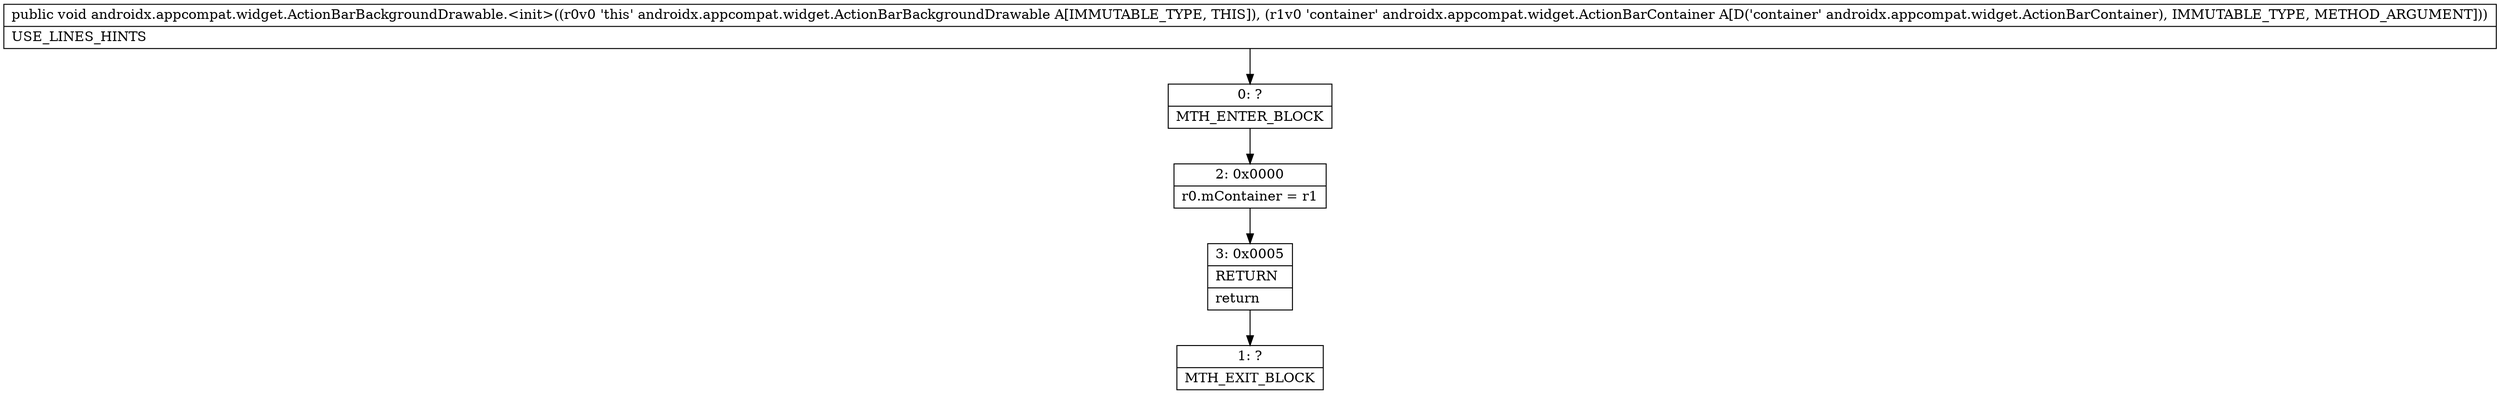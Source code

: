 digraph "CFG forandroidx.appcompat.widget.ActionBarBackgroundDrawable.\<init\>(Landroidx\/appcompat\/widget\/ActionBarContainer;)V" {
Node_0 [shape=record,label="{0\:\ ?|MTH_ENTER_BLOCK\l}"];
Node_2 [shape=record,label="{2\:\ 0x0000|r0.mContainer = r1\l}"];
Node_3 [shape=record,label="{3\:\ 0x0005|RETURN\l|return\l}"];
Node_1 [shape=record,label="{1\:\ ?|MTH_EXIT_BLOCK\l}"];
MethodNode[shape=record,label="{public void androidx.appcompat.widget.ActionBarBackgroundDrawable.\<init\>((r0v0 'this' androidx.appcompat.widget.ActionBarBackgroundDrawable A[IMMUTABLE_TYPE, THIS]), (r1v0 'container' androidx.appcompat.widget.ActionBarContainer A[D('container' androidx.appcompat.widget.ActionBarContainer), IMMUTABLE_TYPE, METHOD_ARGUMENT]))  | USE_LINES_HINTS\l}"];
MethodNode -> Node_0;Node_0 -> Node_2;
Node_2 -> Node_3;
Node_3 -> Node_1;
}

